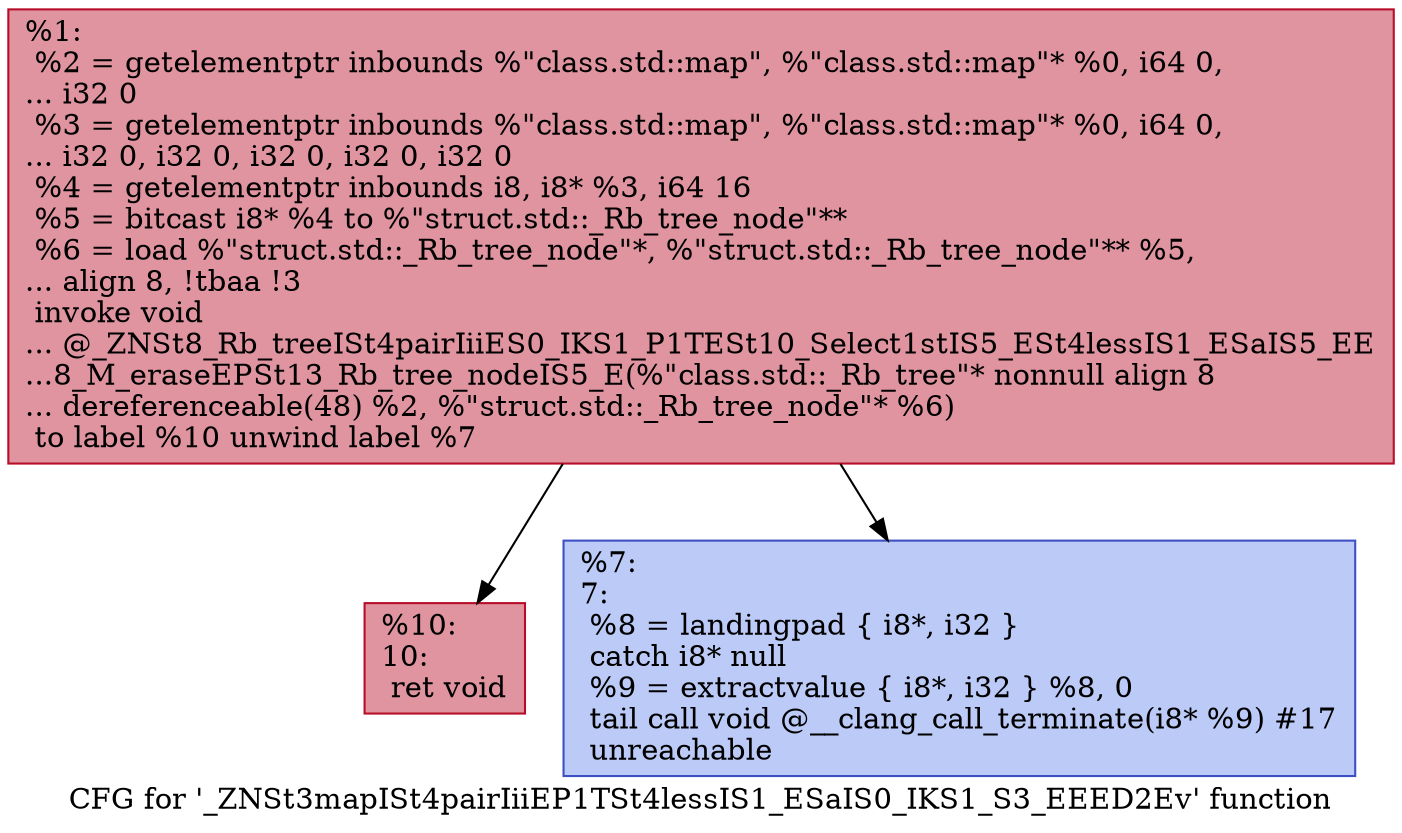 digraph "CFG for '_ZNSt3mapISt4pairIiiEP1TSt4lessIS1_ESaIS0_IKS1_S3_EEED2Ev' function" {
	label="CFG for '_ZNSt3mapISt4pairIiiEP1TSt4lessIS1_ESaIS0_IKS1_S3_EEED2Ev' function";

	Node0x55a9889df1c0 [shape=record,color="#b70d28ff", style=filled, fillcolor="#b70d2870",label="{%1:\l  %2 = getelementptr inbounds %\"class.std::map\", %\"class.std::map\"* %0, i64 0,\l... i32 0\l  %3 = getelementptr inbounds %\"class.std::map\", %\"class.std::map\"* %0, i64 0,\l... i32 0, i32 0, i32 0, i32 0, i32 0\l  %4 = getelementptr inbounds i8, i8* %3, i64 16\l  %5 = bitcast i8* %4 to %\"struct.std::_Rb_tree_node\"**\l  %6 = load %\"struct.std::_Rb_tree_node\"*, %\"struct.std::_Rb_tree_node\"** %5,\l... align 8, !tbaa !3\l  invoke void\l... @_ZNSt8_Rb_treeISt4pairIiiES0_IKS1_P1TESt10_Select1stIS5_ESt4lessIS1_ESaIS5_EE\l...8_M_eraseEPSt13_Rb_tree_nodeIS5_E(%\"class.std::_Rb_tree\"* nonnull align 8\l... dereferenceable(48) %2, %\"struct.std::_Rb_tree_node\"* %6)\l          to label %10 unwind label %7\l}"];
	Node0x55a9889df1c0 -> Node0x55a9889e08f0;
	Node0x55a9889df1c0 -> Node0x55a9889e0980;
	Node0x55a9889e0980 [shape=record,color="#3d50c3ff", style=filled, fillcolor="#6687ed70",label="{%7:\l7:                                                \l  %8 = landingpad \{ i8*, i32 \}\l          catch i8* null\l  %9 = extractvalue \{ i8*, i32 \} %8, 0\l  tail call void @__clang_call_terminate(i8* %9) #17\l  unreachable\l}"];
	Node0x55a9889e08f0 [shape=record,color="#b70d28ff", style=filled, fillcolor="#b70d2870",label="{%10:\l10:                                               \l  ret void\l}"];
}
